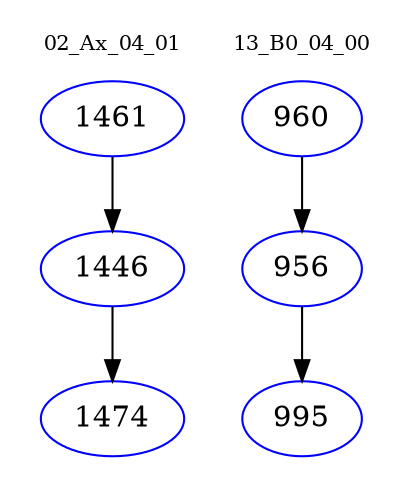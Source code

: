 digraph{
subgraph cluster_0 {
color = white
label = "02_Ax_04_01";
fontsize=10;
T0_1461 [label="1461", color="blue"]
T0_1461 -> T0_1446 [color="black"]
T0_1446 [label="1446", color="blue"]
T0_1446 -> T0_1474 [color="black"]
T0_1474 [label="1474", color="blue"]
}
subgraph cluster_1 {
color = white
label = "13_B0_04_00";
fontsize=10;
T1_960 [label="960", color="blue"]
T1_960 -> T1_956 [color="black"]
T1_956 [label="956", color="blue"]
T1_956 -> T1_995 [color="black"]
T1_995 [label="995", color="blue"]
}
}
